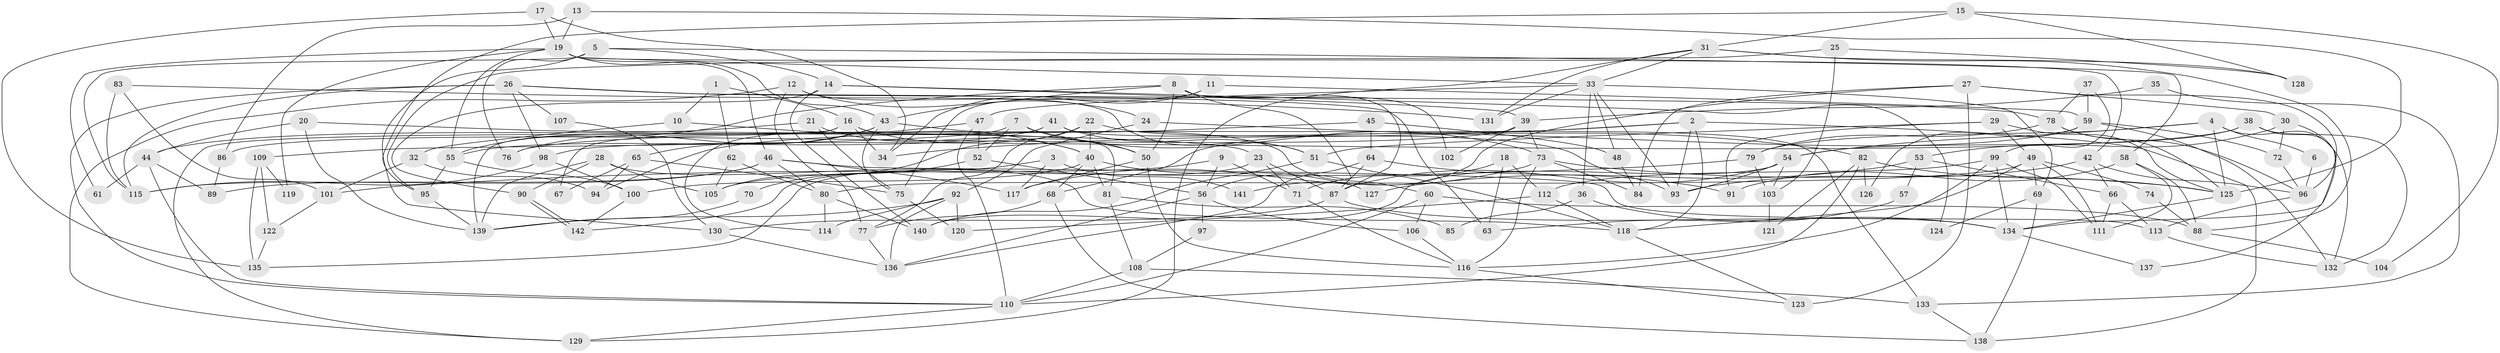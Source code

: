 // Generated by graph-tools (version 1.1) at 2025/26/03/09/25 03:26:13]
// undirected, 142 vertices, 284 edges
graph export_dot {
graph [start="1"]
  node [color=gray90,style=filled];
  1;
  2;
  3;
  4;
  5;
  6;
  7;
  8;
  9;
  10;
  11;
  12;
  13;
  14;
  15;
  16;
  17;
  18;
  19;
  20;
  21;
  22;
  23;
  24;
  25;
  26;
  27;
  28;
  29;
  30;
  31;
  32;
  33;
  34;
  35;
  36;
  37;
  38;
  39;
  40;
  41;
  42;
  43;
  44;
  45;
  46;
  47;
  48;
  49;
  50;
  51;
  52;
  53;
  54;
  55;
  56;
  57;
  58;
  59;
  60;
  61;
  62;
  63;
  64;
  65;
  66;
  67;
  68;
  69;
  70;
  71;
  72;
  73;
  74;
  75;
  76;
  77;
  78;
  79;
  80;
  81;
  82;
  83;
  84;
  85;
  86;
  87;
  88;
  89;
  90;
  91;
  92;
  93;
  94;
  95;
  96;
  97;
  98;
  99;
  100;
  101;
  102;
  103;
  104;
  105;
  106;
  107;
  108;
  109;
  110;
  111;
  112;
  113;
  114;
  115;
  116;
  117;
  118;
  119;
  120;
  121;
  122;
  123;
  124;
  125;
  126;
  127;
  128;
  129;
  130;
  131;
  132;
  133;
  134;
  135;
  136;
  137;
  138;
  139;
  140;
  141;
  142;
  1 -- 16;
  1 -- 62;
  1 -- 10;
  2 -- 118;
  2 -- 93;
  2 -- 34;
  2 -- 76;
  2 -- 138;
  3 -- 142;
  3 -- 117;
  3 -- 141;
  4 -- 132;
  4 -- 54;
  4 -- 6;
  4 -- 79;
  4 -- 125;
  5 -- 14;
  5 -- 130;
  5 -- 58;
  5 -- 76;
  5 -- 115;
  6 -- 96;
  7 -- 50;
  7 -- 52;
  7 -- 73;
  7 -- 109;
  8 -- 50;
  8 -- 56;
  8 -- 43;
  8 -- 55;
  8 -- 87;
  8 -- 102;
  9 -- 105;
  9 -- 71;
  9 -- 56;
  10 -- 40;
  10 -- 32;
  11 -- 34;
  11 -- 59;
  11 -- 75;
  12 -- 129;
  12 -- 24;
  12 -- 51;
  12 -- 77;
  13 -- 125;
  13 -- 19;
  13 -- 86;
  14 -- 140;
  14 -- 90;
  14 -- 39;
  14 -- 124;
  15 -- 31;
  15 -- 95;
  15 -- 104;
  15 -- 128;
  16 -- 81;
  16 -- 34;
  16 -- 50;
  16 -- 129;
  16 -- 139;
  17 -- 135;
  17 -- 19;
  17 -- 34;
  18 -- 71;
  18 -- 112;
  18 -- 63;
  19 -- 55;
  19 -- 43;
  19 -- 33;
  19 -- 42;
  19 -- 46;
  19 -- 61;
  19 -- 119;
  20 -- 44;
  20 -- 139;
  20 -- 23;
  21 -- 40;
  21 -- 75;
  21 -- 44;
  22 -- 93;
  22 -- 77;
  22 -- 40;
  22 -- 105;
  23 -- 87;
  23 -- 71;
  23 -- 135;
  24 -- 92;
  24 -- 82;
  25 -- 128;
  25 -- 103;
  25 -- 95;
  26 -- 110;
  26 -- 78;
  26 -- 63;
  26 -- 98;
  26 -- 107;
  26 -- 115;
  27 -- 30;
  27 -- 123;
  27 -- 84;
  27 -- 96;
  27 -- 141;
  28 -- 139;
  28 -- 118;
  28 -- 90;
  28 -- 105;
  29 -- 91;
  29 -- 125;
  29 -- 49;
  29 -- 51;
  30 -- 72;
  30 -- 134;
  30 -- 53;
  31 -- 33;
  31 -- 129;
  31 -- 88;
  31 -- 128;
  31 -- 131;
  32 -- 101;
  32 -- 94;
  33 -- 47;
  33 -- 36;
  33 -- 48;
  33 -- 69;
  33 -- 93;
  33 -- 131;
  35 -- 133;
  35 -- 39;
  36 -- 134;
  36 -- 85;
  37 -- 99;
  37 -- 78;
  37 -- 59;
  38 -- 132;
  38 -- 98;
  38 -- 54;
  38 -- 137;
  39 -- 73;
  39 -- 86;
  39 -- 102;
  40 -- 68;
  40 -- 81;
  40 -- 100;
  40 -- 127;
  41 -- 55;
  41 -- 51;
  41 -- 67;
  41 -- 133;
  42 -- 96;
  42 -- 66;
  42 -- 93;
  43 -- 76;
  43 -- 60;
  43 -- 65;
  43 -- 75;
  44 -- 89;
  44 -- 61;
  44 -- 110;
  45 -- 94;
  45 -- 48;
  45 -- 64;
  46 -- 115;
  46 -- 80;
  46 -- 89;
  46 -- 113;
  46 -- 117;
  47 -- 114;
  47 -- 110;
  47 -- 52;
  48 -- 84;
  49 -- 80;
  49 -- 69;
  49 -- 74;
  49 -- 111;
  49 -- 118;
  50 -- 116;
  50 -- 117;
  51 -- 118;
  51 -- 140;
  52 -- 56;
  52 -- 70;
  53 -- 66;
  53 -- 57;
  53 -- 127;
  54 -- 93;
  54 -- 87;
  54 -- 103;
  54 -- 140;
  55 -- 100;
  55 -- 95;
  56 -- 136;
  56 -- 97;
  56 -- 106;
  57 -- 63;
  58 -- 88;
  58 -- 91;
  58 -- 111;
  59 -- 68;
  59 -- 72;
  59 -- 126;
  59 -- 132;
  60 -- 106;
  60 -- 88;
  60 -- 110;
  62 -- 105;
  62 -- 80;
  64 -- 87;
  64 -- 91;
  64 -- 136;
  65 -- 75;
  65 -- 67;
  65 -- 94;
  66 -- 111;
  66 -- 113;
  68 -- 138;
  68 -- 77;
  69 -- 124;
  69 -- 138;
  70 -- 139;
  71 -- 116;
  72 -- 96;
  73 -- 117;
  73 -- 84;
  73 -- 116;
  73 -- 125;
  74 -- 88;
  75 -- 120;
  77 -- 136;
  78 -- 125;
  78 -- 96;
  78 -- 79;
  79 -- 101;
  79 -- 103;
  80 -- 140;
  80 -- 114;
  81 -- 108;
  81 -- 85;
  82 -- 125;
  82 -- 110;
  82 -- 121;
  82 -- 126;
  83 -- 131;
  83 -- 115;
  83 -- 101;
  86 -- 89;
  87 -- 130;
  87 -- 134;
  88 -- 104;
  90 -- 142;
  90 -- 142;
  92 -- 139;
  92 -- 120;
  92 -- 114;
  92 -- 136;
  95 -- 139;
  96 -- 113;
  97 -- 108;
  98 -- 115;
  98 -- 100;
  99 -- 134;
  99 -- 111;
  99 -- 112;
  99 -- 116;
  100 -- 142;
  101 -- 122;
  103 -- 121;
  106 -- 116;
  107 -- 130;
  108 -- 133;
  108 -- 110;
  109 -- 122;
  109 -- 119;
  109 -- 135;
  110 -- 129;
  112 -- 118;
  112 -- 120;
  113 -- 132;
  116 -- 123;
  118 -- 123;
  122 -- 135;
  125 -- 134;
  130 -- 136;
  133 -- 138;
  134 -- 137;
}
